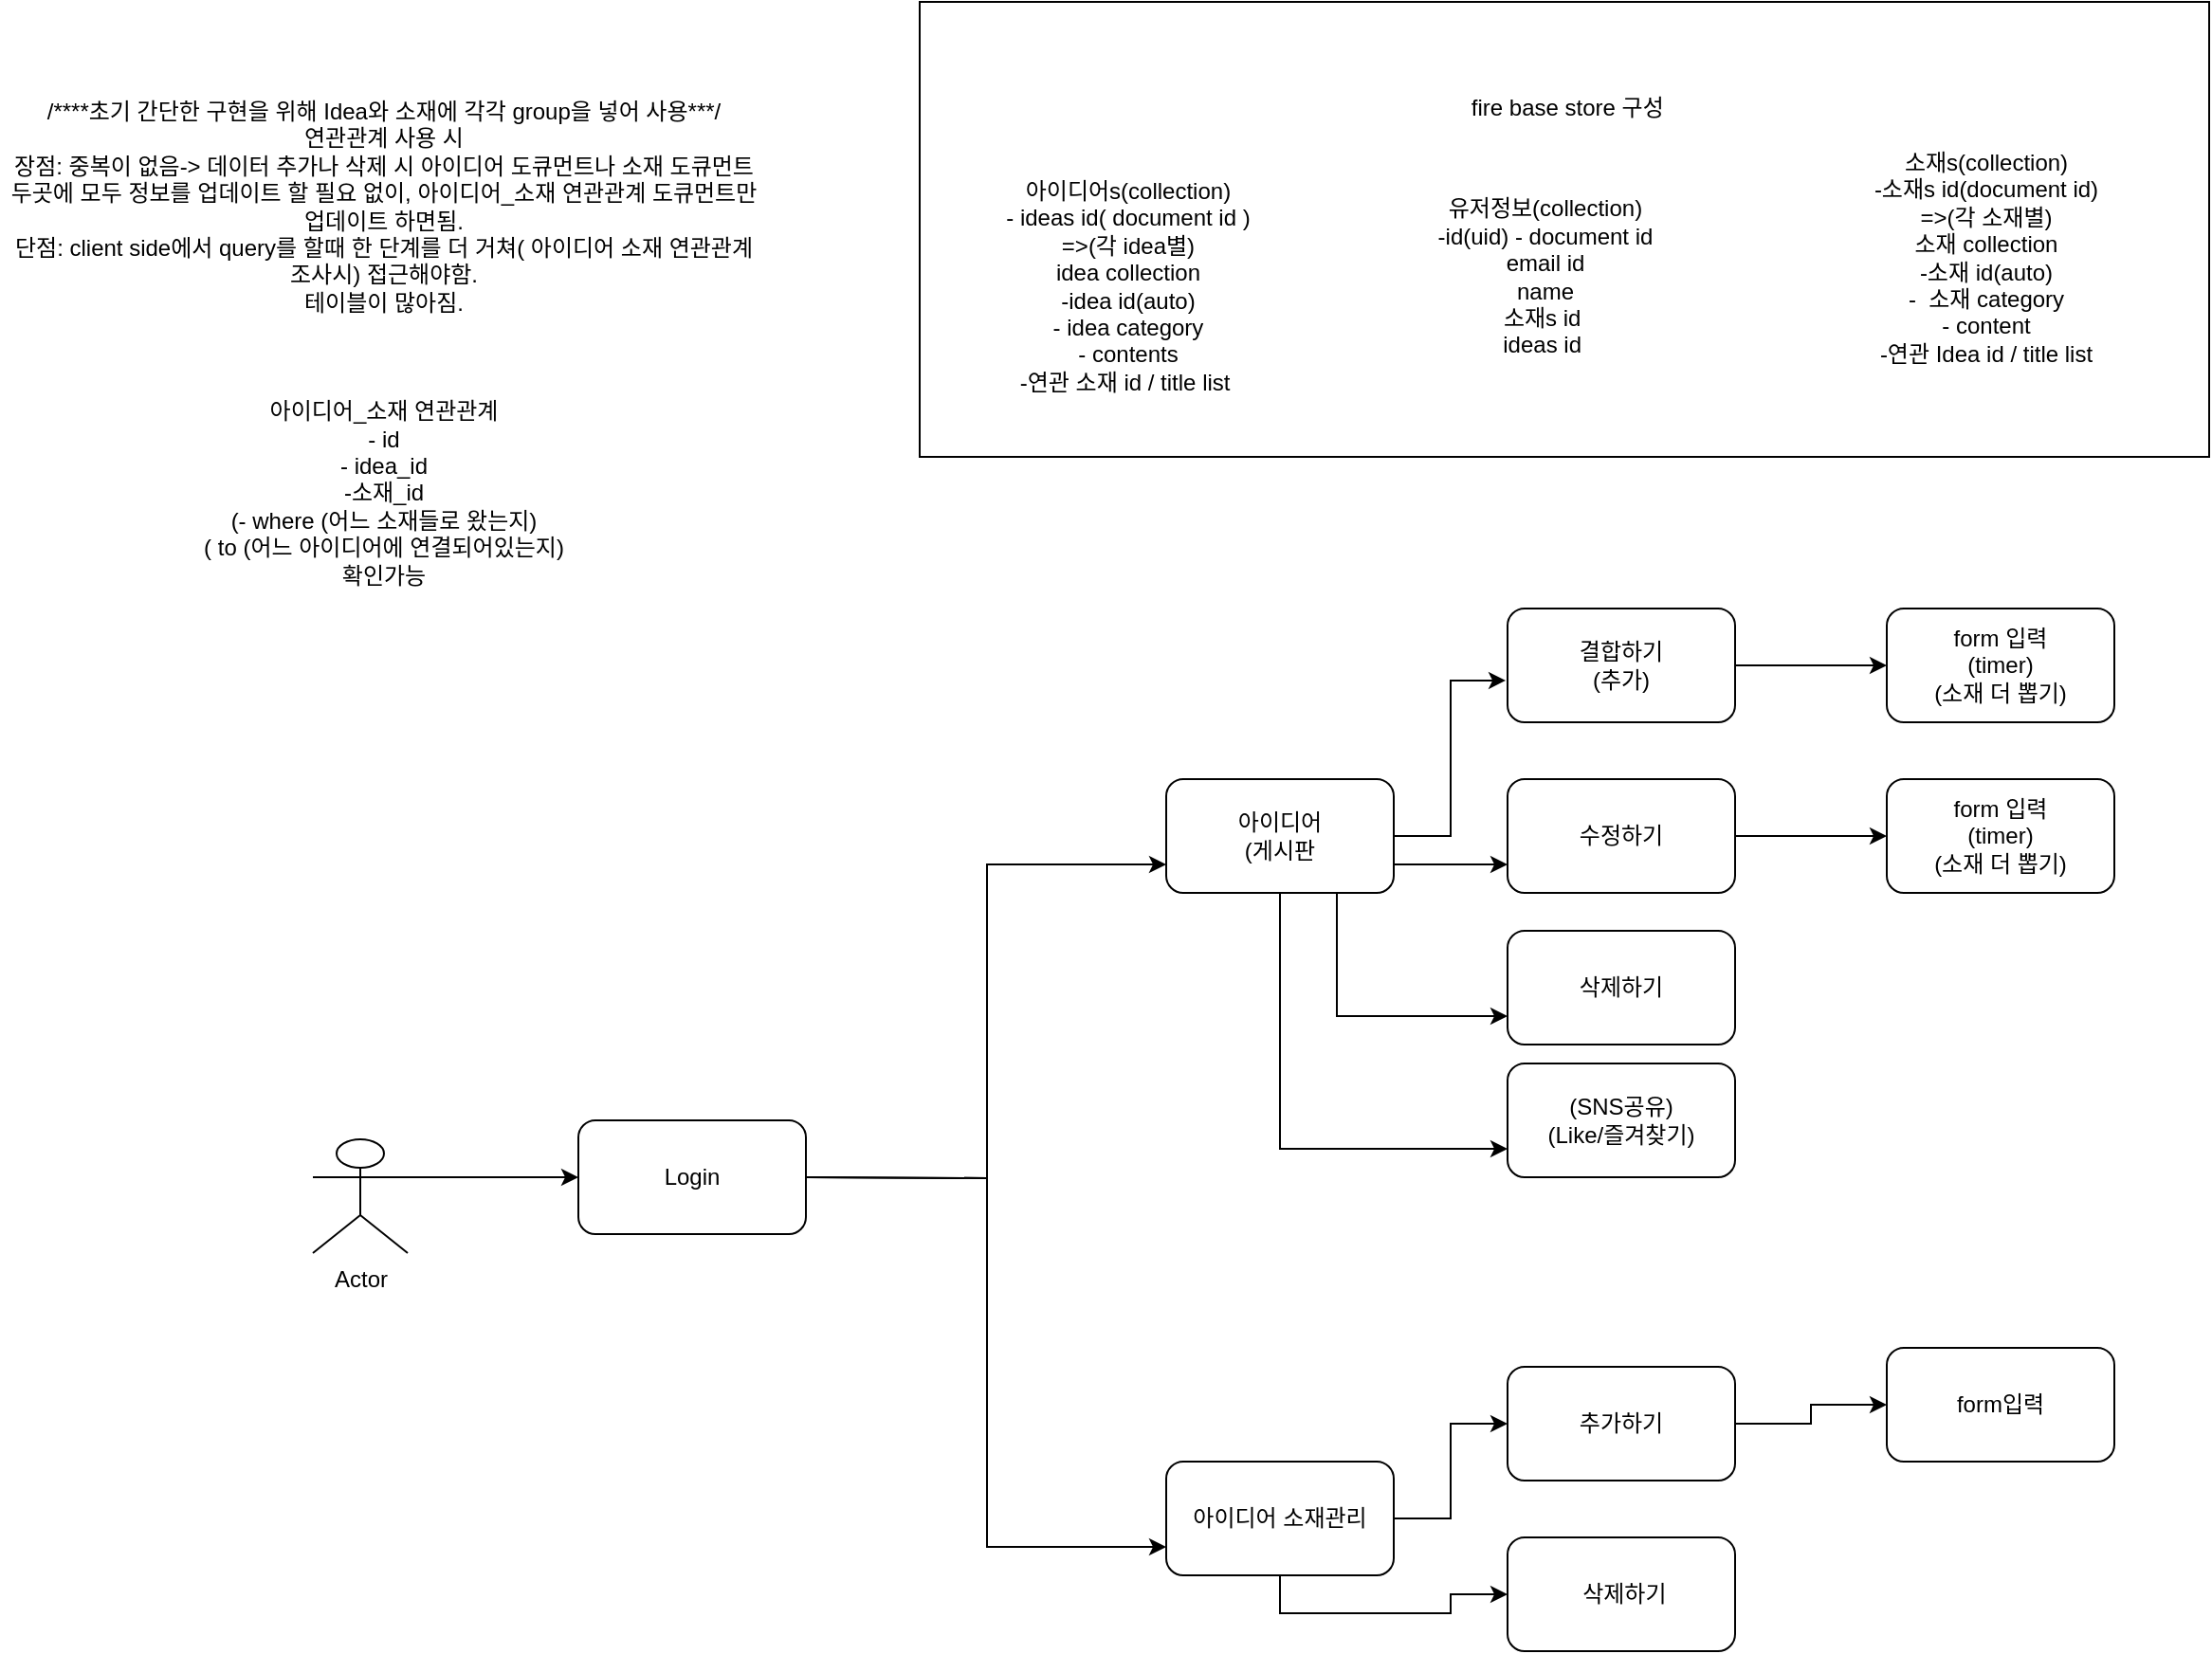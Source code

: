 <mxfile version="13.0.3" type="device"><diagram id="-4q4ex4H_GeLG4DQetFL" name="Page-1"><mxGraphModel dx="1936" dy="1906" grid="1" gridSize="10" guides="1" tooltips="1" connect="1" arrows="1" fold="1" page="1" pageScale="1" pageWidth="850" pageHeight="1100" math="0" shadow="0"><root><mxCell id="0"/><mxCell id="1" parent="0"/><mxCell id="LWDcCBeTJHXwrodtzli0-4" style="edgeStyle=orthogonalEdgeStyle;rounded=0;orthogonalLoop=1;jettySize=auto;html=1;exitX=1;exitY=0.333;exitDx=0;exitDy=0;exitPerimeter=0;entryX=0;entryY=0.75;entryDx=0;entryDy=0;" parent="1" target="LWDcCBeTJHXwrodtzli0-2" edge="1"><mxGeometry relative="1" as="geometry"><mxPoint x="10" y="320" as="sourcePoint"/></mxGeometry></mxCell><mxCell id="LWDcCBeTJHXwrodtzli0-7" style="edgeStyle=orthogonalEdgeStyle;rounded=0;orthogonalLoop=1;jettySize=auto;html=1;exitX=1;exitY=0.333;exitDx=0;exitDy=0;exitPerimeter=0;entryX=0;entryY=0.75;entryDx=0;entryDy=0;" parent="1" target="LWDcCBeTJHXwrodtzli0-5" edge="1"><mxGeometry relative="1" as="geometry"><mxPoint x="10" y="320" as="sourcePoint"/></mxGeometry></mxCell><mxCell id="LWDcCBeTJHXwrodtzli0-20" style="edgeStyle=orthogonalEdgeStyle;rounded=0;orthogonalLoop=1;jettySize=auto;html=1;exitX=1;exitY=0.5;exitDx=0;exitDy=0;entryX=-0.008;entryY=0.633;entryDx=0;entryDy=0;entryPerimeter=0;" parent="1" source="LWDcCBeTJHXwrodtzli0-2" target="LWDcCBeTJHXwrodtzli0-8" edge="1"><mxGeometry relative="1" as="geometry"/></mxCell><mxCell id="LWDcCBeTJHXwrodtzli0-21" style="edgeStyle=orthogonalEdgeStyle;rounded=0;orthogonalLoop=1;jettySize=auto;html=1;exitX=1;exitY=0.75;exitDx=0;exitDy=0;entryX=0;entryY=0.75;entryDx=0;entryDy=0;" parent="1" source="LWDcCBeTJHXwrodtzli0-2" target="LWDcCBeTJHXwrodtzli0-10" edge="1"><mxGeometry relative="1" as="geometry"/></mxCell><mxCell id="LWDcCBeTJHXwrodtzli0-22" style="edgeStyle=orthogonalEdgeStyle;rounded=0;orthogonalLoop=1;jettySize=auto;html=1;exitX=0.75;exitY=1;exitDx=0;exitDy=0;entryX=0;entryY=0.75;entryDx=0;entryDy=0;" parent="1" source="LWDcCBeTJHXwrodtzli0-2" target="LWDcCBeTJHXwrodtzli0-9" edge="1"><mxGeometry relative="1" as="geometry"/></mxCell><mxCell id="LWDcCBeTJHXwrodtzli0-31" style="edgeStyle=orthogonalEdgeStyle;rounded=0;orthogonalLoop=1;jettySize=auto;html=1;exitX=0.5;exitY=1;exitDx=0;exitDy=0;entryX=0;entryY=0.75;entryDx=0;entryDy=0;" parent="1" source="LWDcCBeTJHXwrodtzli0-2" target="LWDcCBeTJHXwrodtzli0-16" edge="1"><mxGeometry relative="1" as="geometry"/></mxCell><mxCell id="LWDcCBeTJHXwrodtzli0-2" value="아이디어&lt;br&gt;(게시판" style="rounded=1;whiteSpace=wrap;html=1;" parent="1" vertex="1"><mxGeometry x="200" y="110" width="120" height="60" as="geometry"/></mxCell><mxCell id="LWDcCBeTJHXwrodtzli0-37" style="edgeStyle=orthogonalEdgeStyle;rounded=0;orthogonalLoop=1;jettySize=auto;html=1;exitX=1;exitY=0.5;exitDx=0;exitDy=0;" parent="1" source="LWDcCBeTJHXwrodtzli0-5" target="LWDcCBeTJHXwrodtzli0-26" edge="1"><mxGeometry relative="1" as="geometry"/></mxCell><mxCell id="LWDcCBeTJHXwrodtzli0-38" style="edgeStyle=orthogonalEdgeStyle;rounded=0;orthogonalLoop=1;jettySize=auto;html=1;exitX=0.5;exitY=1;exitDx=0;exitDy=0;" parent="1" source="LWDcCBeTJHXwrodtzli0-5" target="LWDcCBeTJHXwrodtzli0-28" edge="1"><mxGeometry relative="1" as="geometry"/></mxCell><mxCell id="LWDcCBeTJHXwrodtzli0-5" value="아이디어 소재관리" style="rounded=1;whiteSpace=wrap;html=1;" parent="1" vertex="1"><mxGeometry x="200" y="470" width="120" height="60" as="geometry"/></mxCell><mxCell id="LWDcCBeTJHXwrodtzli0-19" style="edgeStyle=orthogonalEdgeStyle;rounded=0;orthogonalLoop=1;jettySize=auto;html=1;exitX=1;exitY=0.5;exitDx=0;exitDy=0;" parent="1" source="LWDcCBeTJHXwrodtzli0-8" target="LWDcCBeTJHXwrodtzli0-12" edge="1"><mxGeometry relative="1" as="geometry"/></mxCell><mxCell id="LWDcCBeTJHXwrodtzli0-8" value="결합하기&lt;br&gt;(추가)" style="rounded=1;whiteSpace=wrap;html=1;" parent="1" vertex="1"><mxGeometry x="380" y="20" width="120" height="60" as="geometry"/></mxCell><mxCell id="LWDcCBeTJHXwrodtzli0-9" value="삭제하기" style="rounded=1;whiteSpace=wrap;html=1;" parent="1" vertex="1"><mxGeometry x="380" y="190" width="120" height="60" as="geometry"/></mxCell><mxCell id="LWDcCBeTJHXwrodtzli0-25" style="edgeStyle=orthogonalEdgeStyle;rounded=0;orthogonalLoop=1;jettySize=auto;html=1;exitX=1;exitY=0.5;exitDx=0;exitDy=0;" parent="1" source="LWDcCBeTJHXwrodtzli0-10" target="LWDcCBeTJHXwrodtzli0-23" edge="1"><mxGeometry relative="1" as="geometry"/></mxCell><mxCell id="LWDcCBeTJHXwrodtzli0-10" value="수정하기" style="rounded=1;whiteSpace=wrap;html=1;" parent="1" vertex="1"><mxGeometry x="380" y="110" width="120" height="60" as="geometry"/></mxCell><mxCell id="LWDcCBeTJHXwrodtzli0-12" value="form 입력&lt;br&gt;(timer)&lt;br&gt;(소재 더 뽑기)" style="rounded=1;whiteSpace=wrap;html=1;" parent="1" vertex="1"><mxGeometry x="580" y="20" width="120" height="60" as="geometry"/></mxCell><mxCell id="LWDcCBeTJHXwrodtzli0-16" value="(SNS공유)&lt;br&gt;(Like/즐겨찾기)" style="rounded=1;whiteSpace=wrap;html=1;" parent="1" vertex="1"><mxGeometry x="380" y="260" width="120" height="60" as="geometry"/></mxCell><mxCell id="LWDcCBeTJHXwrodtzli0-23" value="form 입력&lt;br&gt;(timer)&lt;br&gt;(소재 더 뽑기)" style="rounded=1;whiteSpace=wrap;html=1;" parent="1" vertex="1"><mxGeometry x="580" y="110" width="120" height="60" as="geometry"/></mxCell><mxCell id="LWDcCBeTJHXwrodtzli0-41" style="edgeStyle=orthogonalEdgeStyle;rounded=0;orthogonalLoop=1;jettySize=auto;html=1;exitX=1;exitY=0.5;exitDx=0;exitDy=0;" parent="1" source="LWDcCBeTJHXwrodtzli0-26" target="LWDcCBeTJHXwrodtzli0-40" edge="1"><mxGeometry relative="1" as="geometry"/></mxCell><mxCell id="LWDcCBeTJHXwrodtzli0-26" value="추가하기" style="rounded=1;whiteSpace=wrap;html=1;" parent="1" vertex="1"><mxGeometry x="380" y="420" width="120" height="60" as="geometry"/></mxCell><mxCell id="LWDcCBeTJHXwrodtzli0-28" value="&amp;nbsp;삭제하기" style="rounded=1;whiteSpace=wrap;html=1;" parent="1" vertex="1"><mxGeometry x="380" y="510" width="120" height="60" as="geometry"/></mxCell><mxCell id="LWDcCBeTJHXwrodtzli0-29" value="Login" style="rounded=1;whiteSpace=wrap;html=1;" parent="1" vertex="1"><mxGeometry x="-110" y="290" width="120" height="60" as="geometry"/></mxCell><mxCell id="LWDcCBeTJHXwrodtzli0-35" style="edgeStyle=orthogonalEdgeStyle;rounded=0;orthogonalLoop=1;jettySize=auto;html=1;exitX=1;exitY=0.333;exitDx=0;exitDy=0;exitPerimeter=0;entryX=0;entryY=0.5;entryDx=0;entryDy=0;" parent="1" source="LWDcCBeTJHXwrodtzli0-33" target="LWDcCBeTJHXwrodtzli0-29" edge="1"><mxGeometry relative="1" as="geometry"/></mxCell><mxCell id="LWDcCBeTJHXwrodtzli0-33" value="Actor" style="shape=umlActor;verticalLabelPosition=bottom;labelBackgroundColor=#ffffff;verticalAlign=top;html=1;outlineConnect=0;" parent="1" vertex="1"><mxGeometry x="-250" y="300" width="50" height="60" as="geometry"/></mxCell><mxCell id="LWDcCBeTJHXwrodtzli0-40" value="form입력" style="rounded=1;whiteSpace=wrap;html=1;" parent="1" vertex="1"><mxGeometry x="580" y="410" width="120" height="60" as="geometry"/></mxCell><mxCell id="LWDcCBeTJHXwrodtzli0-42" value="/****초기 간단한 구현을 위해 Idea와 소재에 각각 group을 넣어 사용***/&lt;br&gt;연관관계 사용 시 &lt;br&gt;장점: 중복이 없음-&amp;gt; 데이터 추가나 삭제 시 아이디어 도큐먼트나 소재 도큐먼트 두곳에 모두 정보를 업데이트 할 필요 없이, 아이디어_소재 연관관계 도큐먼트만 업데이트 하면됨.&lt;br&gt;단점: client side에서 query를 할때 한 단계를 더 거쳐( 아이디어 소재 연관관계 조사시) 접근해야함.&lt;br&gt;테이블이 많아짐.&lt;br&gt;&lt;br&gt;&lt;br&gt;&lt;br&gt;아이디어_소재 연관관계&lt;br&gt;- id&lt;br&gt;- idea_id&lt;br&gt;-소재_id&lt;br&gt;(- where (어느 소재들로 왔는지)&lt;br&gt;( to (어느 아이디어에 연결되어있는지)&lt;br&gt;확인가능" style="text;html=1;strokeColor=none;fillColor=none;align=center;verticalAlign=middle;whiteSpace=wrap;rounded=0;" parent="1" vertex="1"><mxGeometry x="-415" y="-260" width="405" height="280" as="geometry"/></mxCell><mxCell id="uISyH3qGMprHSHQgG362-1" value="" style="group" parent="1" vertex="1" connectable="0"><mxGeometry x="70" y="-300" width="680" height="240" as="geometry"/></mxCell><mxCell id="LWDcCBeTJHXwrodtzli0-43" value="&amp;nbsp;fire base store 구성&lt;br&gt;&lt;br&gt;&lt;br&gt;&lt;br&gt;&lt;br&gt;&lt;br&gt;&lt;br&gt;&lt;br&gt;&lt;br&gt;&lt;br&gt;" style="rounded=0;whiteSpace=wrap;html=1;" parent="uISyH3qGMprHSHQgG362-1" vertex="1"><mxGeometry width="680" height="240" as="geometry"/></mxCell><mxCell id="LWDcCBeTJHXwrodtzli0-14" value="아이디어s(collection)&lt;br&gt;- ideas id( document id )&lt;br&gt;=&amp;gt;(각 idea별)&lt;br&gt;idea collection&lt;br&gt;-idea id(auto)&lt;br&gt;- idea category&lt;br&gt;- contents&lt;br&gt;-연관 소재 id / title list&amp;nbsp;" style="text;html=1;strokeColor=none;fillColor=none;align=center;verticalAlign=middle;whiteSpace=wrap;rounded=0;" parent="uISyH3qGMprHSHQgG362-1" vertex="1"><mxGeometry y="90" width="220" height="120" as="geometry"/></mxCell><mxCell id="LWDcCBeTJHXwrodtzli0-15" value="소재s(collection)&lt;br&gt;-소재s id(document id)&lt;br&gt;=&amp;gt;(각 소재별)&lt;br&gt;소재 collection&lt;br&gt;-소재 id(auto)&lt;br&gt;-&amp;nbsp; 소재 category&lt;br&gt;- content&lt;br&gt;-연관 Idea id / title list" style="text;html=1;strokeColor=none;fillColor=none;align=center;verticalAlign=middle;whiteSpace=wrap;rounded=0;" parent="uISyH3qGMprHSHQgG362-1" vertex="1"><mxGeometry x="485" y="80" width="155" height="110" as="geometry"/></mxCell><mxCell id="LWDcCBeTJHXwrodtzli0-39" value="유저정보(collection)&lt;br&gt;-id(uid) - document id&lt;br&gt;email id&lt;br&gt;name&lt;br&gt;소재s id&amp;nbsp;&lt;br&gt;ideas id&amp;nbsp;" style="text;html=1;strokeColor=none;fillColor=none;align=center;verticalAlign=middle;whiteSpace=wrap;rounded=0;" parent="uISyH3qGMprHSHQgG362-1" vertex="1"><mxGeometry x="220" y="100" width="220" height="90" as="geometry"/></mxCell></root></mxGraphModel></diagram></mxfile>